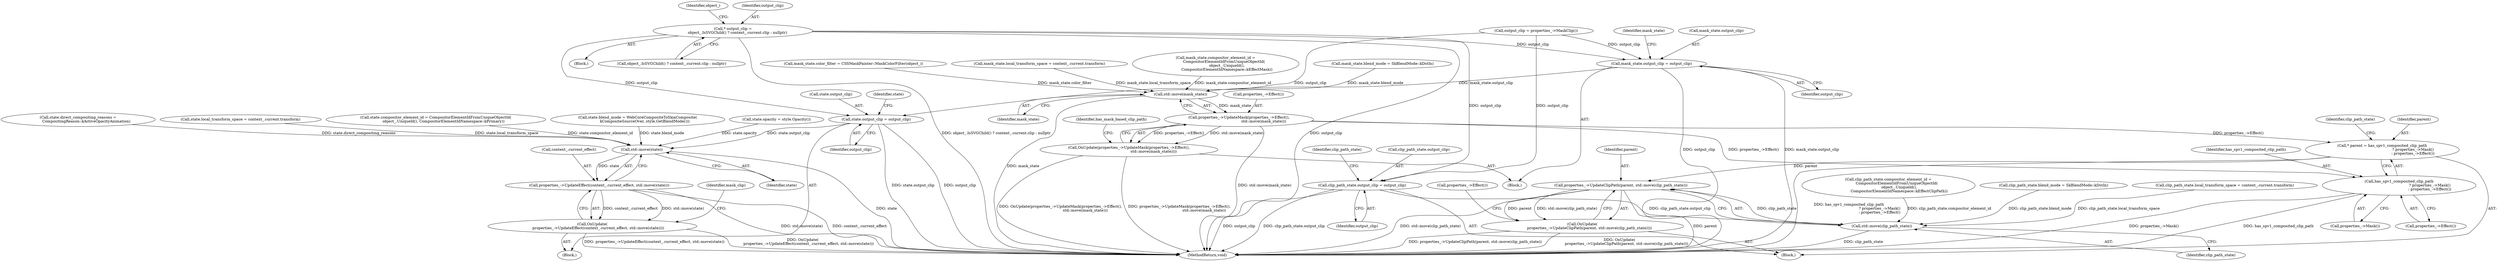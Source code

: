 digraph "1_Chrome_f911e11e7f6b5c0d6f5ee694a9871de6619889f7_4@pointer" {
"1000112" [label="(Call,* output_clip =\n        object_.IsSVGChild() ? context_.current.clip : nullptr)"];
"1000207" [label="(Call,state.output_clip = output_clip)"];
"1000253" [label="(Call,std::move(state))"];
"1000249" [label="(Call,properties_->UpdateEffect(context_.current_effect, std::move(state)))"];
"1000248" [label="(Call,OnUpdate(\n          properties_->UpdateEffect(context_.current_effect, std::move(state))))"];
"1000270" [label="(Call,mask_state.output_clip = output_clip)"];
"1000301" [label="(Call,std::move(mask_state))"];
"1000299" [label="(Call,properties_->UpdateMask(properties_->Effect(),\n                                          std::move(mask_state)))"];
"1000298" [label="(Call,OnUpdate(properties_->UpdateMask(properties_->Effect(),\n                                          std::move(mask_state))))"];
"1000311" [label="(Call,* parent = has_spv1_composited_clip_path\n                                                    ? properties_->Mask()\n                                                    : properties_->Effect())"];
"1000350" [label="(Call,properties_->UpdateClipPath(parent, std::move(clip_path_state)))"];
"1000349" [label="(Call,OnUpdate(\n            properties_->UpdateClipPath(parent, std::move(clip_path_state))))"];
"1000313" [label="(Call,has_spv1_composited_clip_path\n                                                    ? properties_->Mask()\n                                                    : properties_->Effect())"];
"1000327" [label="(Call,clip_path_state.output_clip = output_clip)"];
"1000352" [label="(Call,std::move(clip_path_state))"];
"1000208" [label="(Call,state.output_clip)"];
"1000331" [label="(Identifier,output_clip)"];
"1000112" [label="(Call,* output_clip =\n        object_.IsSVGChild() ? context_.current.clip : nullptr)"];
"1000114" [label="(Call,object_.IsSVGChild() ? context_.current.clip : nullptr)"];
"1000301" [label="(Call,std::move(mask_state))"];
"1000249" [label="(Call,properties_->UpdateEffect(context_.current_effect, std::move(state)))"];
"1000124" [label="(Identifier,object_)"];
"1000320" [label="(Identifier,clip_path_state)"];
"1000281" [label="(Call,mask_state.blend_mode = SkBlendMode::kDstIn)"];
"1000342" [label="(Call,clip_path_state.compositor_element_id =\n              CompositorElementIdFromUniqueObjectId(\n                  object_.UniqueId(),\n                  CompositorElementIdNamespace::kEffectClipPath))"];
"1000261" [label="(Call,mask_state.local_transform_space = context_.current.transform)"];
"1000332" [label="(Call,clip_path_state.blend_mode = SkBlendMode::kDstIn)"];
"1000298" [label="(Call,OnUpdate(properties_->UpdateMask(properties_->Effect(),\n                                          std::move(mask_state))))"];
"1000351" [label="(Identifier,parent)"];
"1000207" [label="(Call,state.output_clip = output_clip)"];
"1000318" [label="(Call,clip_path_state.local_transform_space = context_.current.transform)"];
"1000311" [label="(Call,* parent = has_spv1_composited_clip_path\n                                                    ? properties_->Mask()\n                                                    : properties_->Effect())"];
"1000110" [label="(Block,)"];
"1000190" [label="(Call,output_clip = properties_->MaskClip())"];
"1000274" [label="(Identifier,output_clip)"];
"1000308" [label="(Identifier,has_mask_based_clip_path)"];
"1000125" [label="(Block,)"];
"1000277" [label="(Identifier,mask_state)"];
"1000315" [label="(Call,properties_->Mask())"];
"1000271" [label="(Call,mask_state.output_clip)"];
"1000214" [label="(Identifier,state)"];
"1000291" [label="(Call,mask_state.compositor_element_id =\n              CompositorElementIdFromUniqueObjectId(\n                   object_.UniqueId(),\n                   CompositorElementIdNamespace::kEffectMask))"];
"1000248" [label="(Call,OnUpdate(\n          properties_->UpdateEffect(context_.current_effect, std::move(state))))"];
"1000275" [label="(Call,mask_state.color_filter = CSSMaskPainter::MaskColorFilter(object_))"];
"1000309" [label="(Block,)"];
"1000398" [label="(MethodReturn,void)"];
"1000253" [label="(Call,std::move(state))"];
"1000353" [label="(Identifier,clip_path_state)"];
"1000327" [label="(Call,clip_path_state.output_clip = output_clip)"];
"1000254" [label="(Identifier,state)"];
"1000241" [label="(Call,state.compositor_element_id = CompositorElementIdFromUniqueObjectId(\n             object_.UniqueId(), CompositorElementIdNamespace::kPrimary))"];
"1000211" [label="(Identifier,output_clip)"];
"1000300" [label="(Call,properties_->Effect())"];
"1000220" [label="(Call,state.blend_mode = WebCoreCompositeToSkiaComposite(\n            kCompositeSourceOver, style.GetBlendMode()))"];
"1000349" [label="(Call,OnUpdate(\n            properties_->UpdateClipPath(parent, std::move(clip_path_state))))"];
"1000334" [label="(Identifier,clip_path_state)"];
"1000212" [label="(Call,state.opacity = style.Opacity())"];
"1000314" [label="(Identifier,has_spv1_composited_clip_path)"];
"1000312" [label="(Identifier,parent)"];
"1000236" [label="(Call,state.direct_compositing_reasons =\n              CompositingReason::kActiveOpacityAnimation)"];
"1000313" [label="(Call,has_spv1_composited_clip_path\n                                                    ? properties_->Mask()\n                                                    : properties_->Effect())"];
"1000369" [label="(Call,properties_->Effect())"];
"1000316" [label="(Call,properties_->Effect())"];
"1000299" [label="(Call,properties_->UpdateMask(properties_->Effect(),\n                                          std::move(mask_state)))"];
"1000302" [label="(Identifier,mask_state)"];
"1000198" [label="(Call,state.local_transform_space = context_.current.transform)"];
"1000257" [label="(Identifier,mask_clip)"];
"1000259" [label="(Block,)"];
"1000350" [label="(Call,properties_->UpdateClipPath(parent, std::move(clip_path_state)))"];
"1000352" [label="(Call,std::move(clip_path_state))"];
"1000113" [label="(Identifier,output_clip)"];
"1000250" [label="(Call,context_.current_effect)"];
"1000328" [label="(Call,clip_path_state.output_clip)"];
"1000270" [label="(Call,mask_state.output_clip = output_clip)"];
"1000112" -> "1000110"  [label="AST: "];
"1000112" -> "1000114"  [label="CFG: "];
"1000113" -> "1000112"  [label="AST: "];
"1000114" -> "1000112"  [label="AST: "];
"1000124" -> "1000112"  [label="CFG: "];
"1000112" -> "1000398"  [label="DDG: object_.IsSVGChild() ? context_.current.clip : nullptr"];
"1000112" -> "1000398"  [label="DDG: output_clip"];
"1000112" -> "1000207"  [label="DDG: output_clip"];
"1000112" -> "1000270"  [label="DDG: output_clip"];
"1000112" -> "1000327"  [label="DDG: output_clip"];
"1000207" -> "1000125"  [label="AST: "];
"1000207" -> "1000211"  [label="CFG: "];
"1000208" -> "1000207"  [label="AST: "];
"1000211" -> "1000207"  [label="AST: "];
"1000214" -> "1000207"  [label="CFG: "];
"1000207" -> "1000398"  [label="DDG: state.output_clip"];
"1000207" -> "1000398"  [label="DDG: output_clip"];
"1000190" -> "1000207"  [label="DDG: output_clip"];
"1000207" -> "1000253"  [label="DDG: state.output_clip"];
"1000253" -> "1000249"  [label="AST: "];
"1000253" -> "1000254"  [label="CFG: "];
"1000254" -> "1000253"  [label="AST: "];
"1000249" -> "1000253"  [label="CFG: "];
"1000253" -> "1000398"  [label="DDG: state"];
"1000253" -> "1000249"  [label="DDG: state"];
"1000220" -> "1000253"  [label="DDG: state.blend_mode"];
"1000236" -> "1000253"  [label="DDG: state.direct_compositing_reasons"];
"1000198" -> "1000253"  [label="DDG: state.local_transform_space"];
"1000212" -> "1000253"  [label="DDG: state.opacity"];
"1000241" -> "1000253"  [label="DDG: state.compositor_element_id"];
"1000249" -> "1000248"  [label="AST: "];
"1000250" -> "1000249"  [label="AST: "];
"1000248" -> "1000249"  [label="CFG: "];
"1000249" -> "1000398"  [label="DDG: std::move(state)"];
"1000249" -> "1000398"  [label="DDG: context_.current_effect"];
"1000249" -> "1000248"  [label="DDG: context_.current_effect"];
"1000249" -> "1000248"  [label="DDG: std::move(state)"];
"1000248" -> "1000125"  [label="AST: "];
"1000257" -> "1000248"  [label="CFG: "];
"1000248" -> "1000398"  [label="DDG: OnUpdate(\n          properties_->UpdateEffect(context_.current_effect, std::move(state)))"];
"1000248" -> "1000398"  [label="DDG: properties_->UpdateEffect(context_.current_effect, std::move(state))"];
"1000270" -> "1000259"  [label="AST: "];
"1000270" -> "1000274"  [label="CFG: "];
"1000271" -> "1000270"  [label="AST: "];
"1000274" -> "1000270"  [label="AST: "];
"1000277" -> "1000270"  [label="CFG: "];
"1000270" -> "1000398"  [label="DDG: output_clip"];
"1000270" -> "1000398"  [label="DDG: mask_state.output_clip"];
"1000190" -> "1000270"  [label="DDG: output_clip"];
"1000270" -> "1000301"  [label="DDG: mask_state.output_clip"];
"1000301" -> "1000299"  [label="AST: "];
"1000301" -> "1000302"  [label="CFG: "];
"1000302" -> "1000301"  [label="AST: "];
"1000299" -> "1000301"  [label="CFG: "];
"1000301" -> "1000398"  [label="DDG: mask_state"];
"1000301" -> "1000299"  [label="DDG: mask_state"];
"1000275" -> "1000301"  [label="DDG: mask_state.color_filter"];
"1000261" -> "1000301"  [label="DDG: mask_state.local_transform_space"];
"1000291" -> "1000301"  [label="DDG: mask_state.compositor_element_id"];
"1000281" -> "1000301"  [label="DDG: mask_state.blend_mode"];
"1000299" -> "1000298"  [label="AST: "];
"1000300" -> "1000299"  [label="AST: "];
"1000298" -> "1000299"  [label="CFG: "];
"1000299" -> "1000398"  [label="DDG: std::move(mask_state)"];
"1000299" -> "1000298"  [label="DDG: properties_->Effect()"];
"1000299" -> "1000298"  [label="DDG: std::move(mask_state)"];
"1000299" -> "1000311"  [label="DDG: properties_->Effect()"];
"1000299" -> "1000313"  [label="DDG: properties_->Effect()"];
"1000298" -> "1000259"  [label="AST: "];
"1000308" -> "1000298"  [label="CFG: "];
"1000298" -> "1000398"  [label="DDG: OnUpdate(properties_->UpdateMask(properties_->Effect(),\n                                          std::move(mask_state)))"];
"1000298" -> "1000398"  [label="DDG: properties_->UpdateMask(properties_->Effect(),\n                                          std::move(mask_state))"];
"1000311" -> "1000309"  [label="AST: "];
"1000311" -> "1000313"  [label="CFG: "];
"1000312" -> "1000311"  [label="AST: "];
"1000313" -> "1000311"  [label="AST: "];
"1000320" -> "1000311"  [label="CFG: "];
"1000311" -> "1000398"  [label="DDG: has_spv1_composited_clip_path\n                                                    ? properties_->Mask()\n                                                    : properties_->Effect()"];
"1000311" -> "1000350"  [label="DDG: parent"];
"1000350" -> "1000349"  [label="AST: "];
"1000350" -> "1000352"  [label="CFG: "];
"1000351" -> "1000350"  [label="AST: "];
"1000352" -> "1000350"  [label="AST: "];
"1000349" -> "1000350"  [label="CFG: "];
"1000350" -> "1000398"  [label="DDG: parent"];
"1000350" -> "1000398"  [label="DDG: std::move(clip_path_state)"];
"1000350" -> "1000349"  [label="DDG: parent"];
"1000350" -> "1000349"  [label="DDG: std::move(clip_path_state)"];
"1000352" -> "1000350"  [label="DDG: clip_path_state"];
"1000349" -> "1000309"  [label="AST: "];
"1000369" -> "1000349"  [label="CFG: "];
"1000349" -> "1000398"  [label="DDG: OnUpdate(\n            properties_->UpdateClipPath(parent, std::move(clip_path_state)))"];
"1000349" -> "1000398"  [label="DDG: properties_->UpdateClipPath(parent, std::move(clip_path_state))"];
"1000313" -> "1000315"  [label="CFG: "];
"1000313" -> "1000316"  [label="CFG: "];
"1000314" -> "1000313"  [label="AST: "];
"1000315" -> "1000313"  [label="AST: "];
"1000316" -> "1000313"  [label="AST: "];
"1000313" -> "1000398"  [label="DDG: properties_->Mask()"];
"1000313" -> "1000398"  [label="DDG: has_spv1_composited_clip_path"];
"1000327" -> "1000309"  [label="AST: "];
"1000327" -> "1000331"  [label="CFG: "];
"1000328" -> "1000327"  [label="AST: "];
"1000331" -> "1000327"  [label="AST: "];
"1000334" -> "1000327"  [label="CFG: "];
"1000327" -> "1000398"  [label="DDG: output_clip"];
"1000327" -> "1000398"  [label="DDG: clip_path_state.output_clip"];
"1000190" -> "1000327"  [label="DDG: output_clip"];
"1000327" -> "1000352"  [label="DDG: clip_path_state.output_clip"];
"1000352" -> "1000353"  [label="CFG: "];
"1000353" -> "1000352"  [label="AST: "];
"1000352" -> "1000398"  [label="DDG: clip_path_state"];
"1000332" -> "1000352"  [label="DDG: clip_path_state.blend_mode"];
"1000342" -> "1000352"  [label="DDG: clip_path_state.compositor_element_id"];
"1000318" -> "1000352"  [label="DDG: clip_path_state.local_transform_space"];
}
